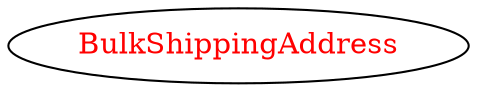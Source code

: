 digraph dependencyGraph {
 concentrate=true;
 ranksep="2.0";
 rankdir="LR"; 
 splines="ortho";
"BulkShippingAddress" [fontcolor="red"];
}